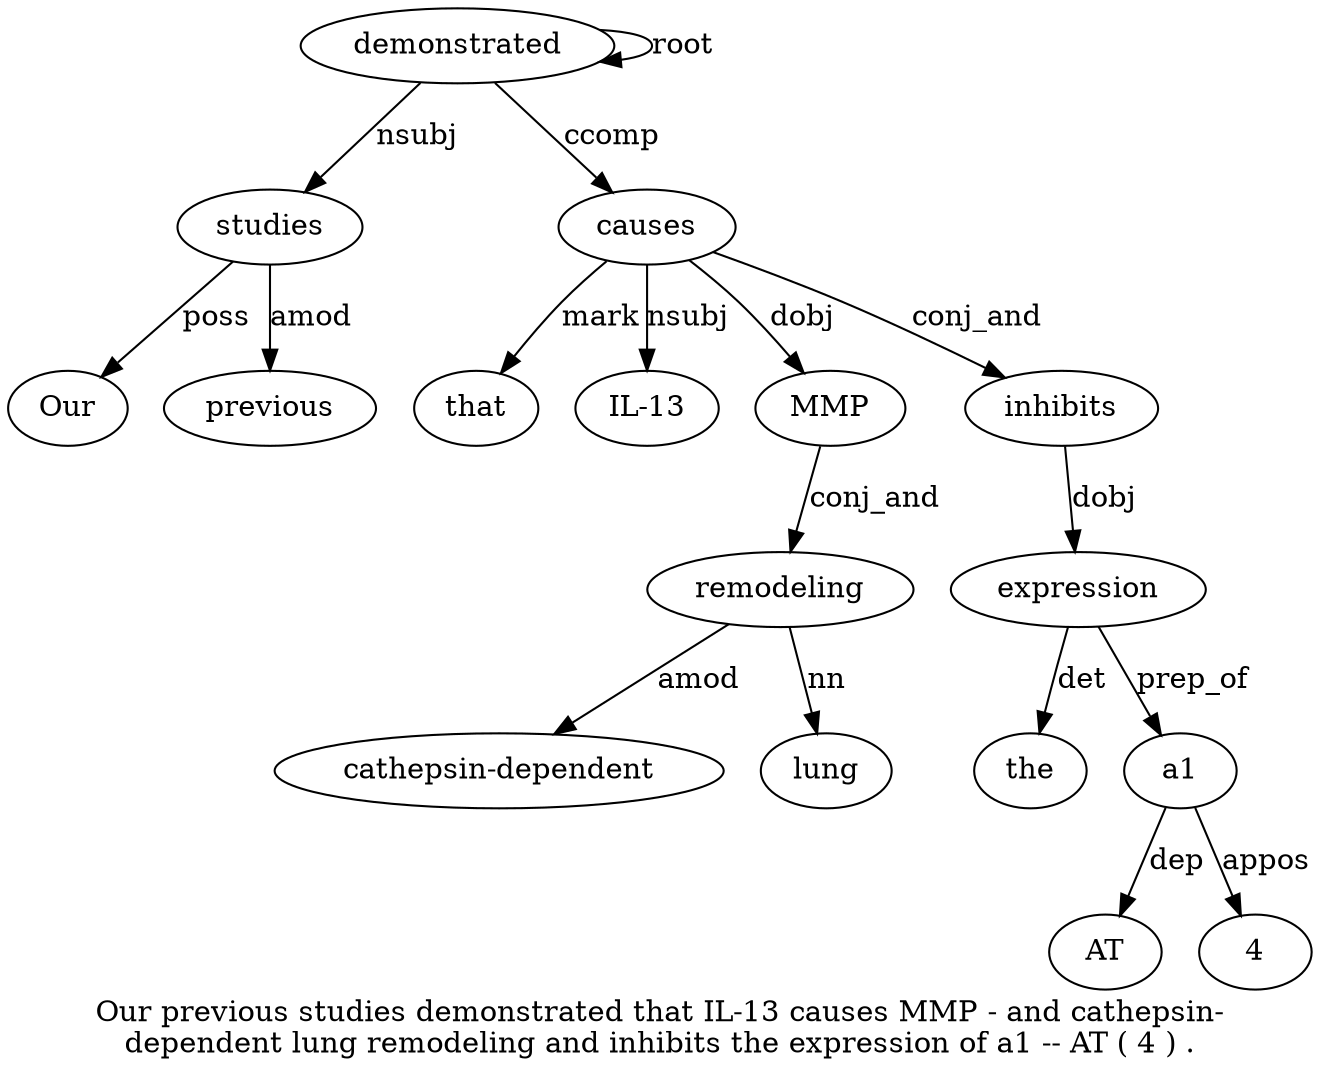 digraph "Our previous studies demonstrated that IL-13 causes MMP - and cathepsin-dependent lung remodeling and inhibits the expression of a1 -- AT ( 4 ) ." {
label="Our previous studies demonstrated that IL-13 causes MMP - and cathepsin-
dependent lung remodeling and inhibits the expression of a1 -- AT ( 4 ) .";
studies3 [style=filled, fillcolor=white, label=studies];
Our1 [style=filled, fillcolor=white, label=Our];
studies3 -> Our1  [label=poss];
previous2 [style=filled, fillcolor=white, label=previous];
studies3 -> previous2  [label=amod];
demonstrated4 [style=filled, fillcolor=white, label=demonstrated];
demonstrated4 -> studies3  [label=nsubj];
demonstrated4 -> demonstrated4  [label=root];
causes7 [style=filled, fillcolor=white, label=causes];
that5 [style=filled, fillcolor=white, label=that];
causes7 -> that5  [label=mark];
"IL-136" [style=filled, fillcolor=white, label="IL-13"];
causes7 -> "IL-136"  [label=nsubj];
demonstrated4 -> causes7  [label=ccomp];
MMP8 [style=filled, fillcolor=white, label=MMP];
causes7 -> MMP8  [label=dobj];
remodeling13 [style=filled, fillcolor=white, label=remodeling];
"cathepsin-dependent11" [style=filled, fillcolor=white, label="cathepsin-dependent"];
remodeling13 -> "cathepsin-dependent11"  [label=amod];
lung12 [style=filled, fillcolor=white, label=lung];
remodeling13 -> lung12  [label=nn];
MMP8 -> remodeling13  [label=conj_and];
inhibits15 [style=filled, fillcolor=white, label=inhibits];
causes7 -> inhibits15  [label=conj_and];
expression17 [style=filled, fillcolor=white, label=expression];
the16 [style=filled, fillcolor=white, label=the];
expression17 -> the16  [label=det];
inhibits15 -> expression17  [label=dobj];
a119 [style=filled, fillcolor=white, label=a1];
expression17 -> a119  [label=prep_of];
AT21 [style=filled, fillcolor=white, label=AT];
a119 -> AT21  [label=dep];
423 [style=filled, fillcolor=white, label=4];
a119 -> 423  [label=appos];
}
